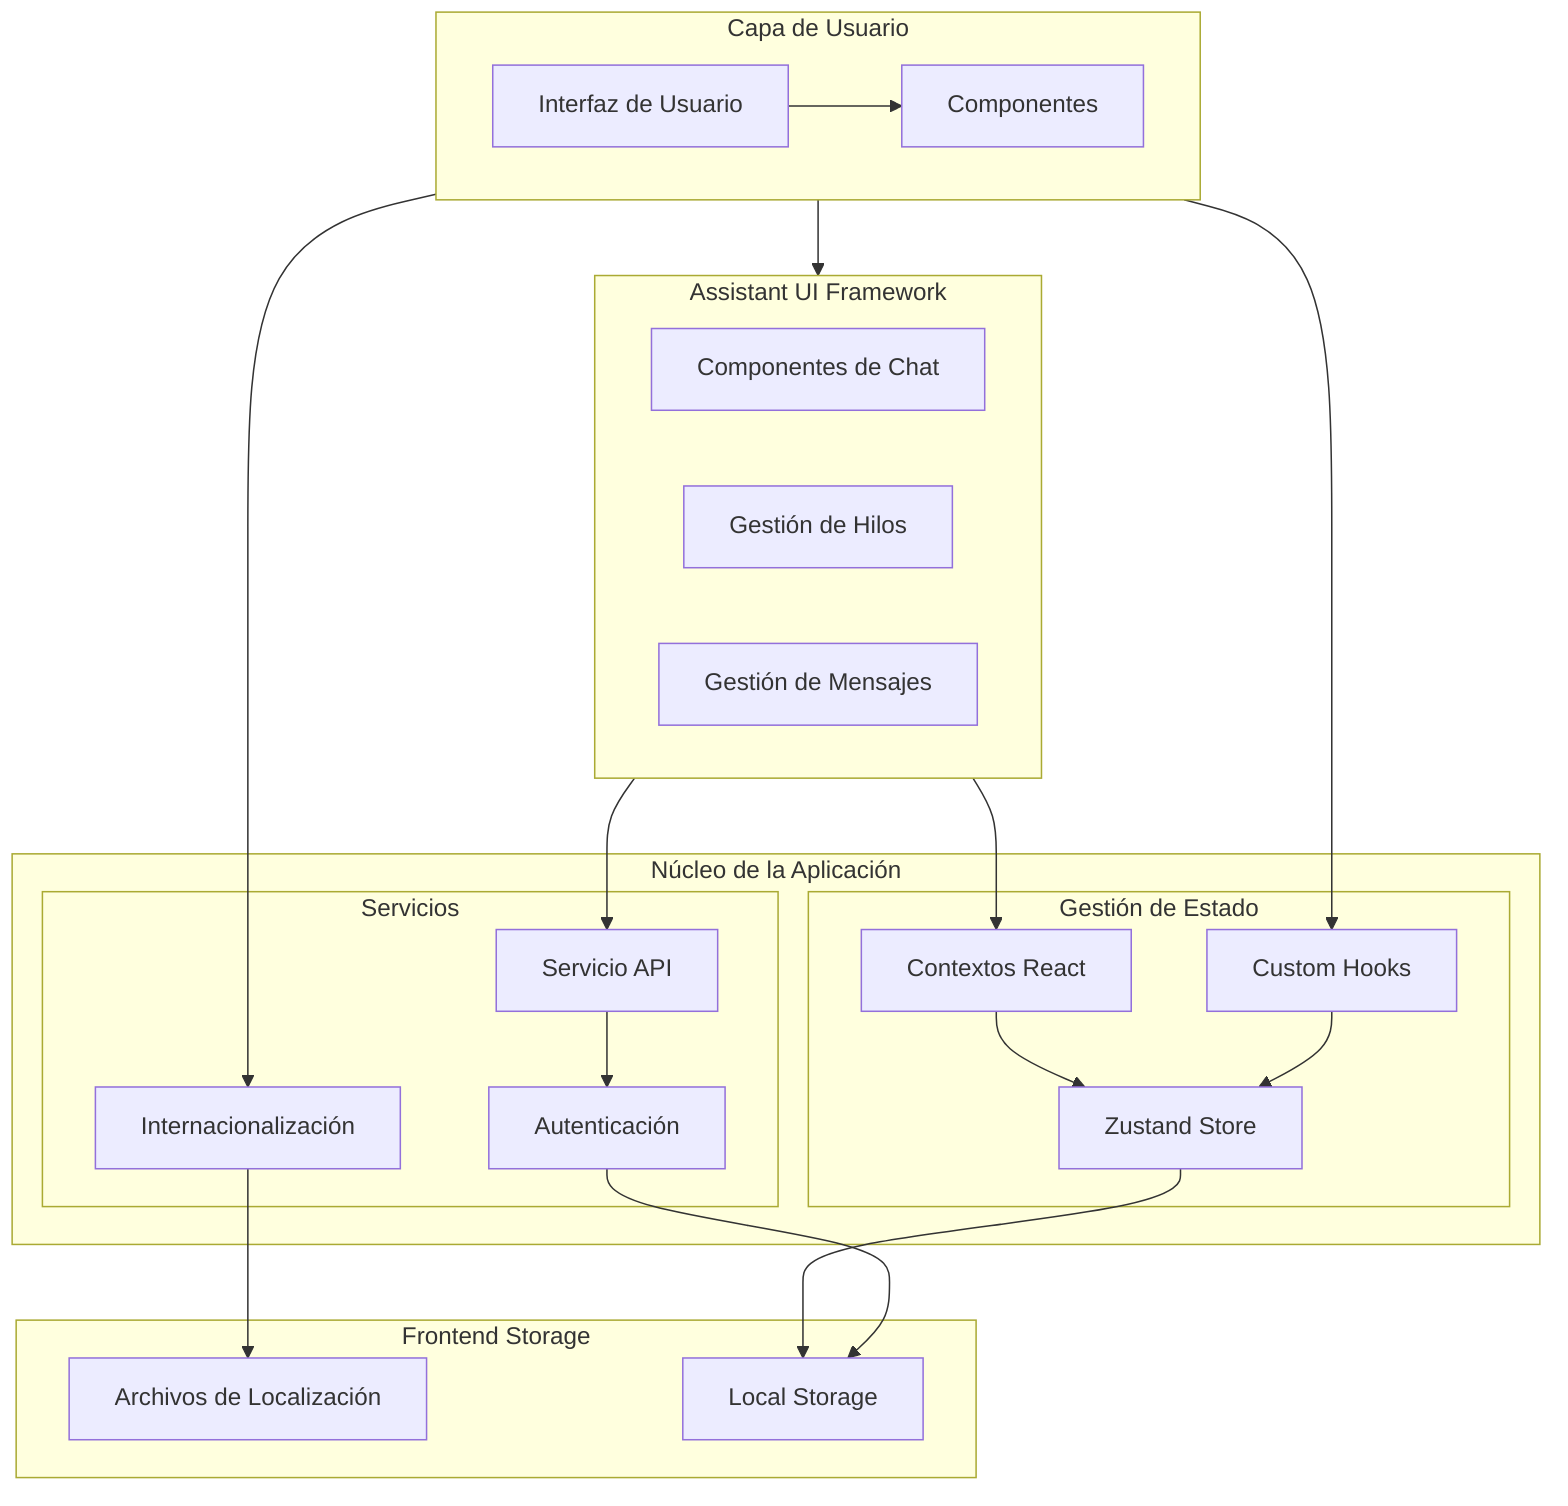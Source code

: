 ---
config:
  look: classic
---
flowchart TB
 subgraph User["Capa de Usuario"]
        UI["Interfaz de Usuario"]
        Components["Componentes"]
  end
 subgraph AssistantUI["Assistant UI Framework"]
        Chat["Componentes de Chat"]
        Thread["Gestión de Hilos"]
        Messages["Gestión de Mensajes"]
  end
 subgraph State["Gestión de Estado"]
        Context["Contextos React"]
        Hooks["Custom Hooks"]
        Zustand["Zustand Store"]
  end
 subgraph Services["Servicios"]
        API_Service["Servicio API"]
        Auth["Autenticación"]
        I18N["Internacionalización"]
  end
 subgraph Core["Núcleo de la Aplicación"]
        State
        Services
  end
 subgraph FEStorage["Frontend Storage"]
        Locales["Archivos de Localización"]
        LocalStorage["Local Storage"]
  end
    UI --> Components
    Context --> Zustand
    Hooks --> Zustand
    Zustand --> LocalStorage
    API_Service --> Auth
    Auth --> LocalStorage
    I18N --> Locales
    User --> I18N & Hooks & AssistantUI
    AssistantUI --> Context
    AssistantUI --> API_Service
     Chat:::assistantUI
     Thread:::assistantUI
     Messages:::assistantUI
     Context:::state
     Hooks:::state
     Zustand:::state
     Locales:::storage
     LocalStorage:::storage
     AssistantUI:::assistantUI